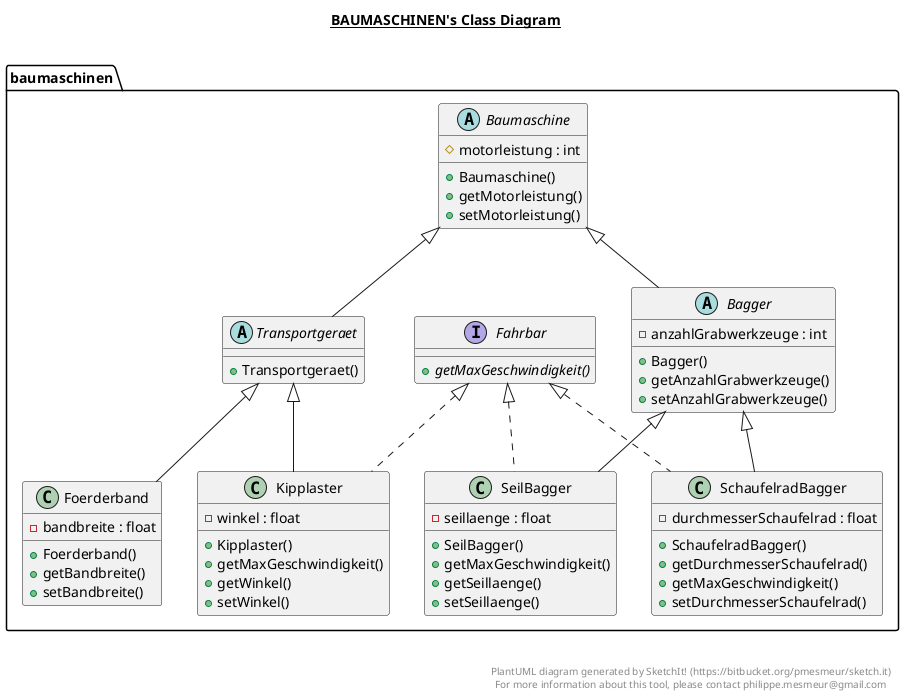 @startuml

title __BAUMASCHINEN's Class Diagram__\n

  namespace baumaschinen {
    abstract class baumaschinen.Bagger {
        - anzahlGrabwerkzeuge : int
        + Bagger()
        + getAnzahlGrabwerkzeuge()
        + setAnzahlGrabwerkzeuge()
    }
  }
  

  namespace baumaschinen {
    abstract class baumaschinen.Baumaschine {
        # motorleistung : int
        + Baumaschine()
        + getMotorleistung()
        + setMotorleistung()
    }
  }
  

  namespace baumaschinen {
    interface baumaschinen.Fahrbar {
        {abstract} + getMaxGeschwindigkeit()
    }
  }
  

  namespace baumaschinen {
    class baumaschinen.Foerderband {
        - bandbreite : float
        + Foerderband()
        + getBandbreite()
        + setBandbreite()
    }
  }
  

  namespace baumaschinen {
    class baumaschinen.Kipplaster {
        - winkel : float
        + Kipplaster()
        + getMaxGeschwindigkeit()
        + getWinkel()
        + setWinkel()
    }
  }
  

  namespace baumaschinen {
    class baumaschinen.SchaufelradBagger {
        - durchmesserSchaufelrad : float
        + SchaufelradBagger()
        + getDurchmesserSchaufelrad()
        + getMaxGeschwindigkeit()
        + setDurchmesserSchaufelrad()
    }
  }
  

  namespace baumaschinen {
    class baumaschinen.SeilBagger {
        - seillaenge : float
        + SeilBagger()
        + getMaxGeschwindigkeit()
        + getSeillaenge()
        + setSeillaenge()
    }
  }
  

  namespace baumaschinen {
    abstract class baumaschinen.Transportgeraet {
        + Transportgeraet()
    }
  }
  

  baumaschinen.Bagger -up-|> baumaschinen.Baumaschine
  baumaschinen.Foerderband -up-|> baumaschinen.Transportgeraet
  baumaschinen.Kipplaster .up.|> baumaschinen.Fahrbar
  baumaschinen.Kipplaster -up-|> baumaschinen.Transportgeraet
  baumaschinen.SchaufelradBagger .up.|> baumaschinen.Fahrbar
  baumaschinen.SchaufelradBagger -up-|> baumaschinen.Bagger
  baumaschinen.SeilBagger .up.|> baumaschinen.Fahrbar
  baumaschinen.SeilBagger -up-|> baumaschinen.Bagger
  baumaschinen.Transportgeraet -up-|> baumaschinen.Baumaschine


right footer


PlantUML diagram generated by SketchIt! (https://bitbucket.org/pmesmeur/sketch.it)
For more information about this tool, please contact philippe.mesmeur@gmail.com
endfooter

@enduml
